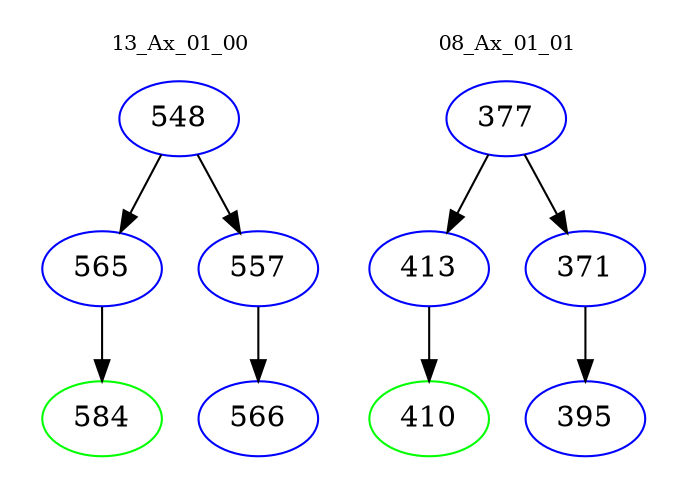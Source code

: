digraph{
subgraph cluster_0 {
color = white
label = "13_Ax_01_00";
fontsize=10;
T0_548 [label="548", color="blue"]
T0_548 -> T0_565 [color="black"]
T0_565 [label="565", color="blue"]
T0_565 -> T0_584 [color="black"]
T0_584 [label="584", color="green"]
T0_548 -> T0_557 [color="black"]
T0_557 [label="557", color="blue"]
T0_557 -> T0_566 [color="black"]
T0_566 [label="566", color="blue"]
}
subgraph cluster_1 {
color = white
label = "08_Ax_01_01";
fontsize=10;
T1_377 [label="377", color="blue"]
T1_377 -> T1_413 [color="black"]
T1_413 [label="413", color="blue"]
T1_413 -> T1_410 [color="black"]
T1_410 [label="410", color="green"]
T1_377 -> T1_371 [color="black"]
T1_371 [label="371", color="blue"]
T1_371 -> T1_395 [color="black"]
T1_395 [label="395", color="blue"]
}
}
